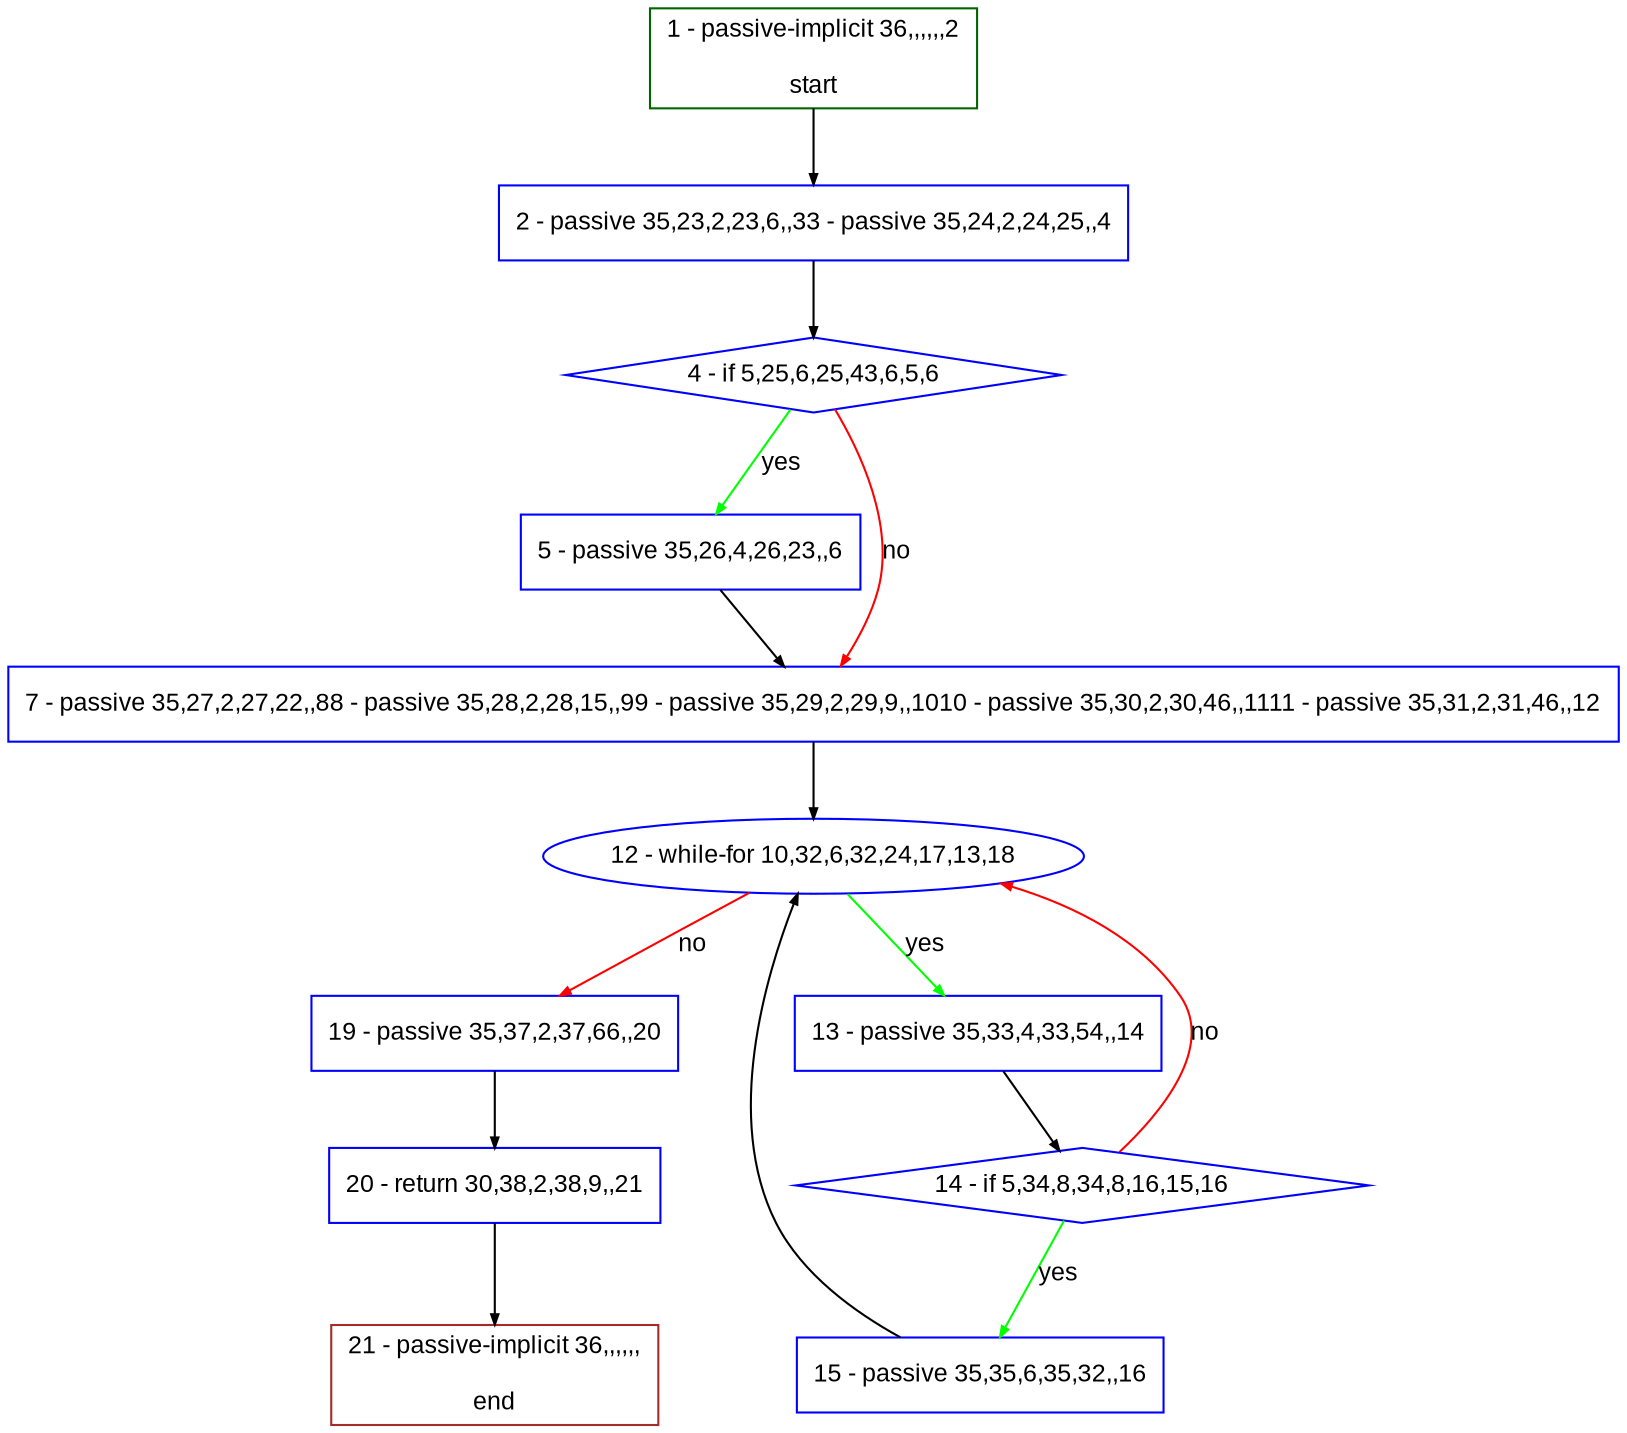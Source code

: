 digraph "" {
  graph [pack="true", label="", fontsize="12", packmode="clust", fontname="Arial", fillcolor="#FFFFCC", bgcolor="white", style="rounded,filled", compound="true"];
  node [node_initialized="no", label="", color="grey", fontsize="12", fillcolor="white", fontname="Arial", style="filled", shape="rectangle", compound="true", fixedsize="false"];
  edge [fontcolor="black", arrowhead="normal", arrowtail="none", arrowsize="0.5", ltail="", label="", color="black", fontsize="12", lhead="", fontname="Arial", dir="forward", compound="true"];
  __N1 [label="2 - passive 35,23,2,23,6,,33 - passive 35,24,2,24,25,,4", color="#0000ff", fillcolor="#ffffff", style="filled", shape="box"];
  __N2 [label="1 - passive-implicit 36,,,,,,2\n\nstart", color="#006400", fillcolor="#ffffff", style="filled", shape="box"];
  __N3 [label="4 - if 5,25,6,25,43,6,5,6", color="#0000ff", fillcolor="#ffffff", style="filled", shape="diamond"];
  __N4 [label="5 - passive 35,26,4,26,23,,6", color="#0000ff", fillcolor="#ffffff", style="filled", shape="box"];
  __N5 [label="7 - passive 35,27,2,27,22,,88 - passive 35,28,2,28,15,,99 - passive 35,29,2,29,9,,1010 - passive 35,30,2,30,46,,1111 - passive 35,31,2,31,46,,12", color="#0000ff", fillcolor="#ffffff", style="filled", shape="box"];
  __N6 [label="12 - while-for 10,32,6,32,24,17,13,18", color="#0000ff", fillcolor="#ffffff", style="filled", shape="oval"];
  __N7 [label="13 - passive 35,33,4,33,54,,14", color="#0000ff", fillcolor="#ffffff", style="filled", shape="box"];
  __N8 [label="19 - passive 35,37,2,37,66,,20", color="#0000ff", fillcolor="#ffffff", style="filled", shape="box"];
  __N9 [label="14 - if 5,34,8,34,8,16,15,16", color="#0000ff", fillcolor="#ffffff", style="filled", shape="diamond"];
  __N10 [label="15 - passive 35,35,6,35,32,,16", color="#0000ff", fillcolor="#ffffff", style="filled", shape="box"];
  __N11 [label="20 - return 30,38,2,38,9,,21", color="#0000ff", fillcolor="#ffffff", style="filled", shape="box"];
  __N12 [label="21 - passive-implicit 36,,,,,,\n\nend", color="#a52a2a", fillcolor="#ffffff", style="filled", shape="box"];
  __N2 -> __N1 [arrowhead="normal", arrowtail="none", color="#000000", label="", dir="forward"];
  __N1 -> __N3 [arrowhead="normal", arrowtail="none", color="#000000", label="", dir="forward"];
  __N3 -> __N4 [arrowhead="normal", arrowtail="none", color="#00ff00", label="yes", dir="forward"];
  __N3 -> __N5 [arrowhead="normal", arrowtail="none", color="#ff0000", label="no", dir="forward"];
  __N4 -> __N5 [arrowhead="normal", arrowtail="none", color="#000000", label="", dir="forward"];
  __N5 -> __N6 [arrowhead="normal", arrowtail="none", color="#000000", label="", dir="forward"];
  __N6 -> __N7 [arrowhead="normal", arrowtail="none", color="#00ff00", label="yes", dir="forward"];
  __N6 -> __N8 [arrowhead="normal", arrowtail="none", color="#ff0000", label="no", dir="forward"];
  __N7 -> __N9 [arrowhead="normal", arrowtail="none", color="#000000", label="", dir="forward"];
  __N9 -> __N6 [arrowhead="normal", arrowtail="none", color="#ff0000", label="no", dir="forward"];
  __N9 -> __N10 [arrowhead="normal", arrowtail="none", color="#00ff00", label="yes", dir="forward"];
  __N10 -> __N6 [arrowhead="normal", arrowtail="none", color="#000000", label="", dir="forward"];
  __N8 -> __N11 [arrowhead="normal", arrowtail="none", color="#000000", label="", dir="forward"];
  __N11 -> __N12 [arrowhead="normal", arrowtail="none", color="#000000", label="", dir="forward"];
}
